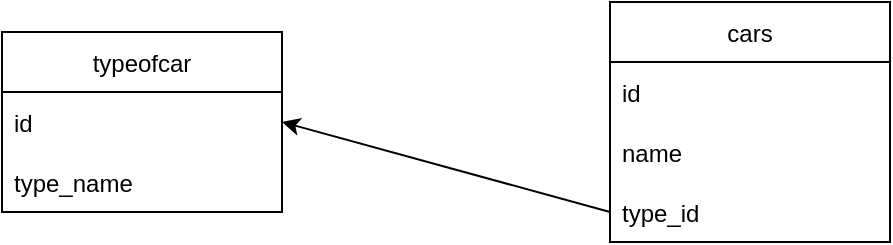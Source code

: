 <mxfile version="16.1.0" type="github">
  <diagram id="prtHgNgQTEPvFCAcTncT" name="Page-1">
    <mxGraphModel dx="782" dy="392" grid="1" gridSize="10" guides="1" tooltips="1" connect="1" arrows="1" fold="1" page="1" pageScale="1" pageWidth="827" pageHeight="1169" math="0" shadow="0">
      <root>
        <mxCell id="0" />
        <mxCell id="1" parent="0" />
        <mxCell id="EzjFbzt2l_vLiQcrkcTf-1" value="typeofcar" style="swimlane;fontStyle=0;childLayout=stackLayout;horizontal=1;startSize=30;horizontalStack=0;resizeParent=1;resizeParentMax=0;resizeLast=0;collapsible=1;marginBottom=0;" vertex="1" parent="1">
          <mxGeometry x="110" y="100" width="140" height="90" as="geometry" />
        </mxCell>
        <mxCell id="EzjFbzt2l_vLiQcrkcTf-2" value="id" style="text;strokeColor=none;fillColor=none;align=left;verticalAlign=middle;spacingLeft=4;spacingRight=4;overflow=hidden;points=[[0,0.5],[1,0.5]];portConstraint=eastwest;rotatable=0;" vertex="1" parent="EzjFbzt2l_vLiQcrkcTf-1">
          <mxGeometry y="30" width="140" height="30" as="geometry" />
        </mxCell>
        <mxCell id="EzjFbzt2l_vLiQcrkcTf-3" value="type_name" style="text;strokeColor=none;fillColor=none;align=left;verticalAlign=middle;spacingLeft=4;spacingRight=4;overflow=hidden;points=[[0,0.5],[1,0.5]];portConstraint=eastwest;rotatable=0;" vertex="1" parent="EzjFbzt2l_vLiQcrkcTf-1">
          <mxGeometry y="60" width="140" height="30" as="geometry" />
        </mxCell>
        <mxCell id="EzjFbzt2l_vLiQcrkcTf-5" value="cars" style="swimlane;fontStyle=0;childLayout=stackLayout;horizontal=1;startSize=30;horizontalStack=0;resizeParent=1;resizeParentMax=0;resizeLast=0;collapsible=1;marginBottom=0;" vertex="1" parent="1">
          <mxGeometry x="414" y="85" width="140" height="120" as="geometry" />
        </mxCell>
        <mxCell id="EzjFbzt2l_vLiQcrkcTf-6" value="id" style="text;strokeColor=none;fillColor=none;align=left;verticalAlign=middle;spacingLeft=4;spacingRight=4;overflow=hidden;points=[[0,0.5],[1,0.5]];portConstraint=eastwest;rotatable=0;" vertex="1" parent="EzjFbzt2l_vLiQcrkcTf-5">
          <mxGeometry y="30" width="140" height="30" as="geometry" />
        </mxCell>
        <mxCell id="EzjFbzt2l_vLiQcrkcTf-7" value="name" style="text;strokeColor=none;fillColor=none;align=left;verticalAlign=middle;spacingLeft=4;spacingRight=4;overflow=hidden;points=[[0,0.5],[1,0.5]];portConstraint=eastwest;rotatable=0;" vertex="1" parent="EzjFbzt2l_vLiQcrkcTf-5">
          <mxGeometry y="60" width="140" height="30" as="geometry" />
        </mxCell>
        <mxCell id="EzjFbzt2l_vLiQcrkcTf-8" value="type_id" style="text;strokeColor=none;fillColor=none;align=left;verticalAlign=middle;spacingLeft=4;spacingRight=4;overflow=hidden;points=[[0,0.5],[1,0.5]];portConstraint=eastwest;rotatable=0;" vertex="1" parent="EzjFbzt2l_vLiQcrkcTf-5">
          <mxGeometry y="90" width="140" height="30" as="geometry" />
        </mxCell>
        <mxCell id="EzjFbzt2l_vLiQcrkcTf-10" value="" style="endArrow=classic;html=1;rounded=0;entryX=1;entryY=0.5;entryDx=0;entryDy=0;exitX=0;exitY=0.5;exitDx=0;exitDy=0;" edge="1" parent="1" source="EzjFbzt2l_vLiQcrkcTf-8" target="EzjFbzt2l_vLiQcrkcTf-2">
          <mxGeometry width="50" height="50" relative="1" as="geometry">
            <mxPoint x="370" y="170" as="sourcePoint" />
            <mxPoint x="260" y="140" as="targetPoint" />
          </mxGeometry>
        </mxCell>
      </root>
    </mxGraphModel>
  </diagram>
</mxfile>
